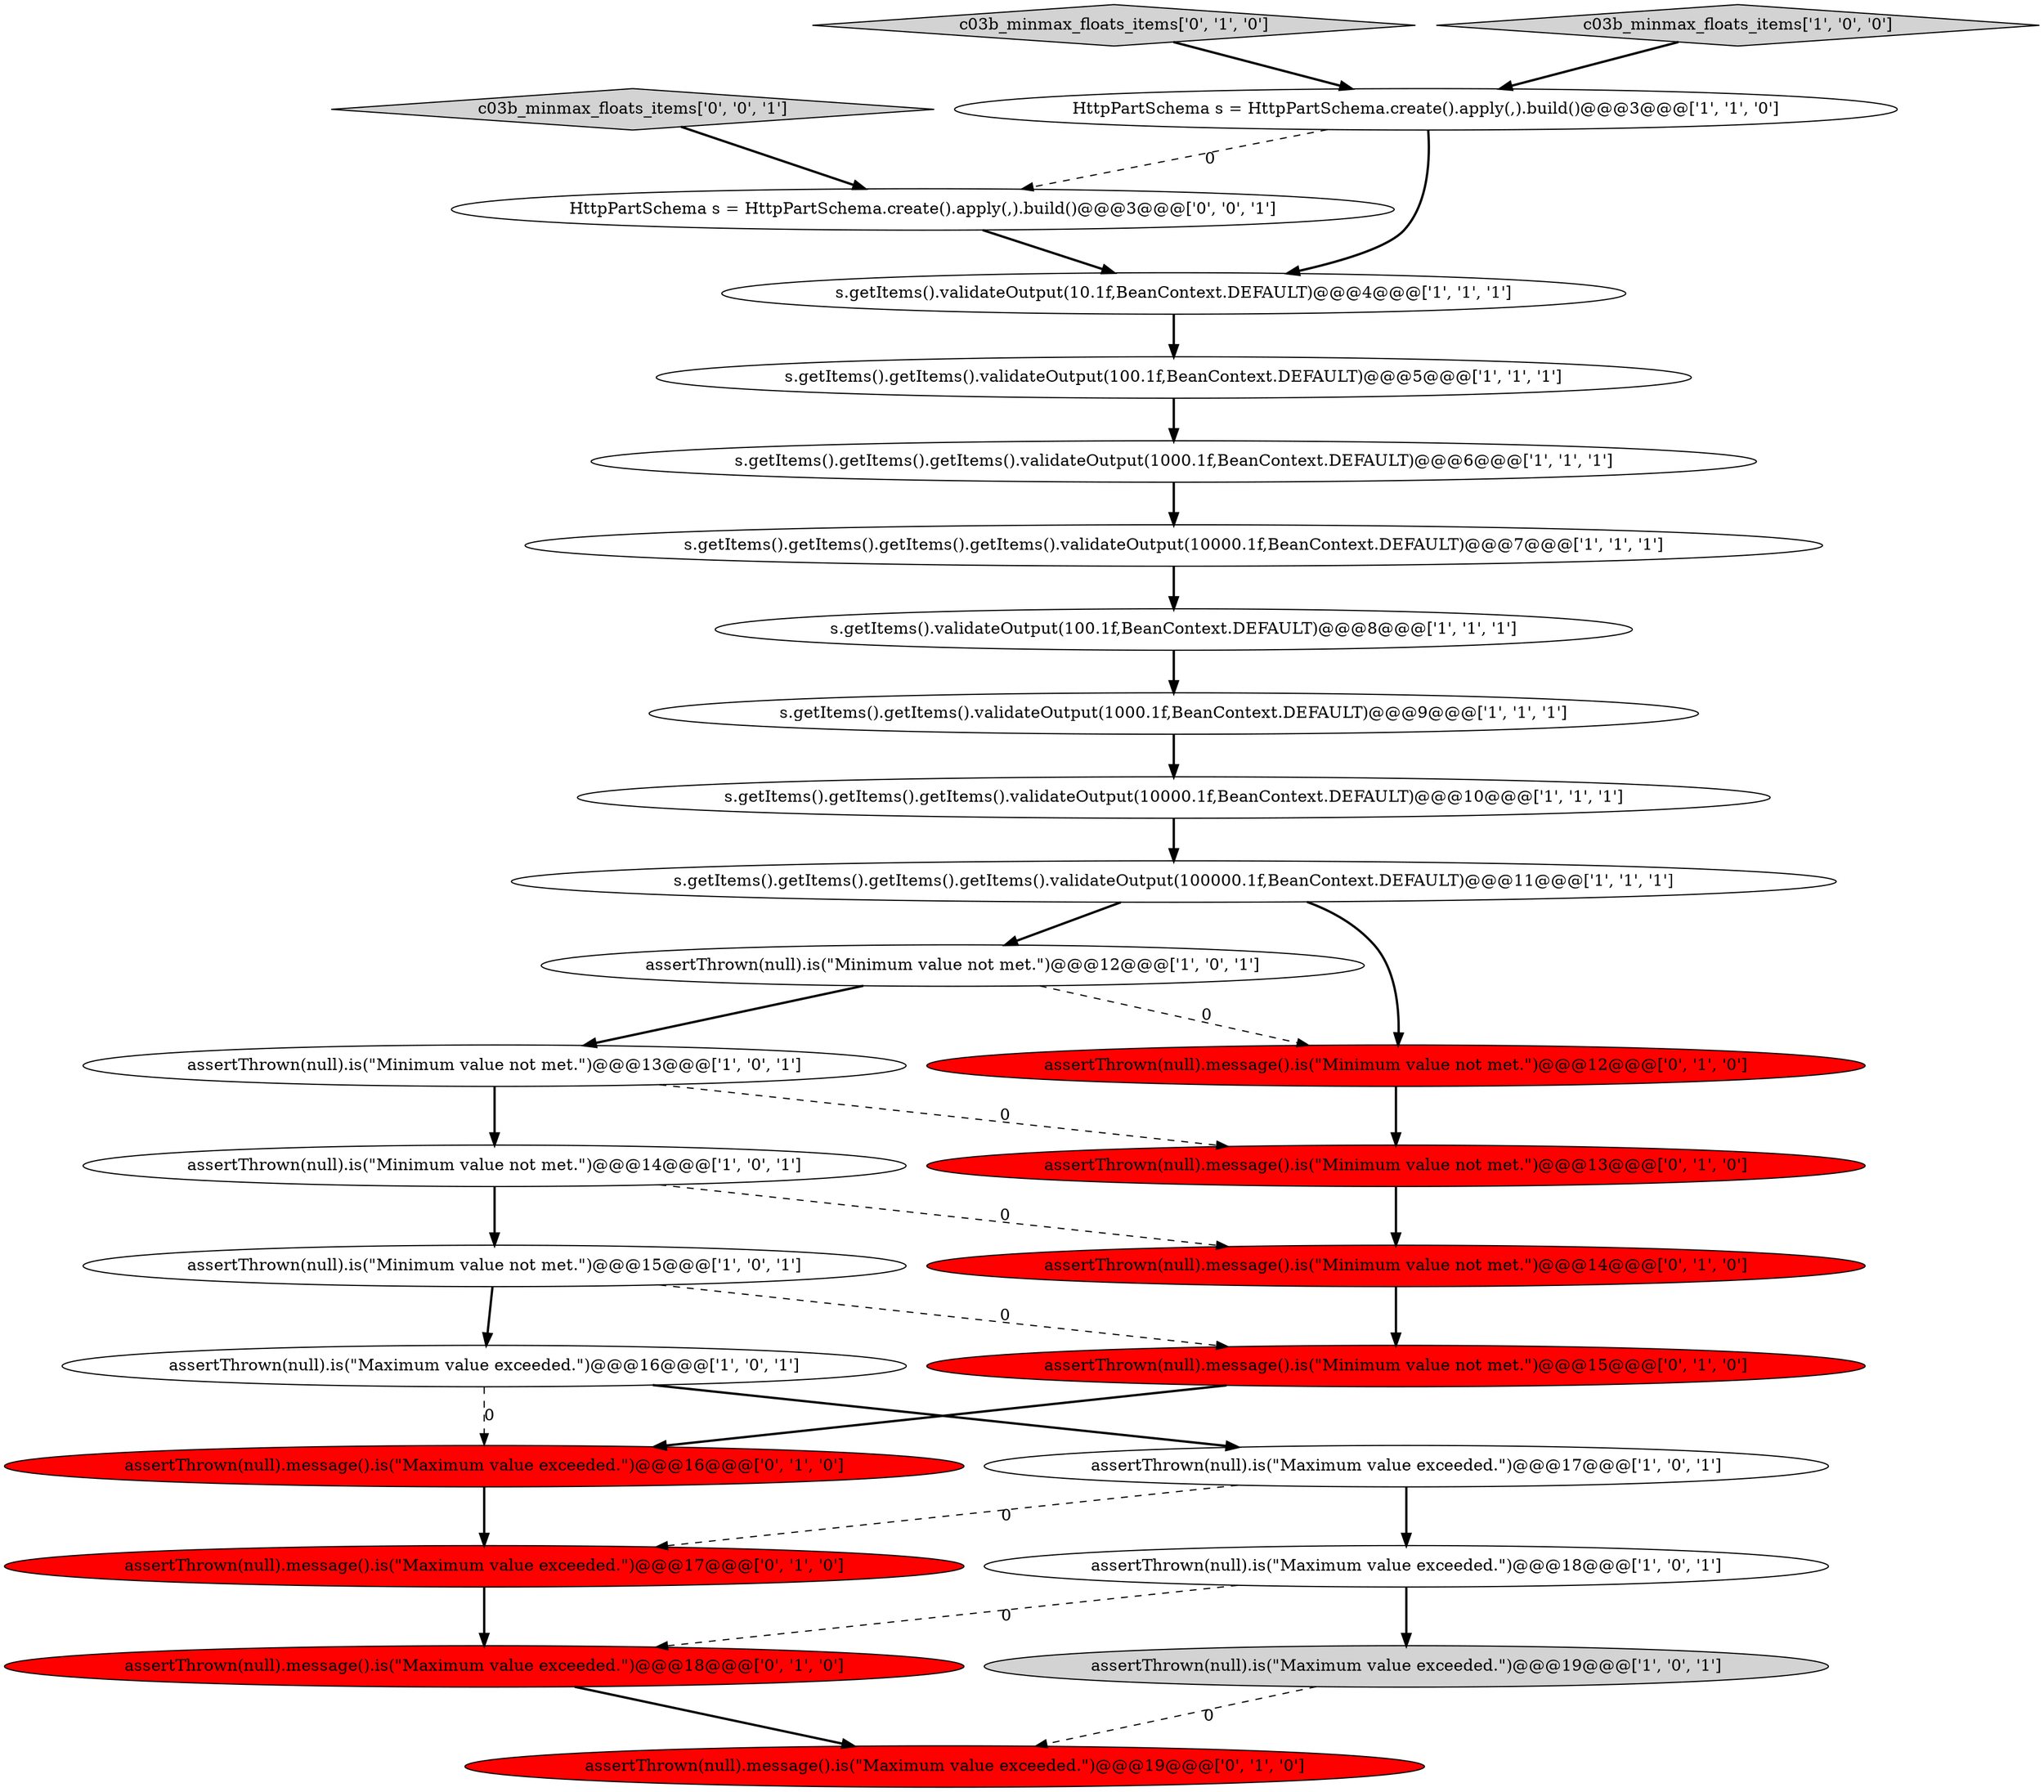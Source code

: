 digraph {
11 [style = filled, label = "s.getItems().getItems().getItems().getItems().validateOutput(100000.1f,BeanContext.DEFAULT)@@@11@@@['1', '1', '1']", fillcolor = white, shape = ellipse image = "AAA0AAABBB1BBB"];
27 [style = filled, label = "HttpPartSchema s = HttpPartSchema.create().apply(,).build()@@@3@@@['0', '0', '1']", fillcolor = white, shape = ellipse image = "AAA0AAABBB3BBB"];
1 [style = filled, label = "assertThrown(null).is(\"Minimum value not met.\")@@@13@@@['1', '0', '1']", fillcolor = white, shape = ellipse image = "AAA0AAABBB1BBB"];
26 [style = filled, label = "assertThrown(null).message().is(\"Maximum value exceeded.\")@@@16@@@['0', '1', '0']", fillcolor = red, shape = ellipse image = "AAA1AAABBB2BBB"];
0 [style = filled, label = "assertThrown(null).is(\"Maximum value exceeded.\")@@@17@@@['1', '0', '1']", fillcolor = white, shape = ellipse image = "AAA0AAABBB1BBB"];
14 [style = filled, label = "HttpPartSchema s = HttpPartSchema.create().apply(,).build()@@@3@@@['1', '1', '0']", fillcolor = white, shape = ellipse image = "AAA0AAABBB1BBB"];
4 [style = filled, label = "s.getItems().getItems().validateOutput(100.1f,BeanContext.DEFAULT)@@@5@@@['1', '1', '1']", fillcolor = white, shape = ellipse image = "AAA0AAABBB1BBB"];
8 [style = filled, label = "s.getItems().validateOutput(10.1f,BeanContext.DEFAULT)@@@4@@@['1', '1', '1']", fillcolor = white, shape = ellipse image = "AAA0AAABBB1BBB"];
22 [style = filled, label = "assertThrown(null).message().is(\"Minimum value not met.\")@@@15@@@['0', '1', '0']", fillcolor = red, shape = ellipse image = "AAA1AAABBB2BBB"];
16 [style = filled, label = "assertThrown(null).is(\"Maximum value exceeded.\")@@@16@@@['1', '0', '1']", fillcolor = white, shape = ellipse image = "AAA0AAABBB1BBB"];
25 [style = filled, label = "assertThrown(null).message().is(\"Maximum value exceeded.\")@@@17@@@['0', '1', '0']", fillcolor = red, shape = ellipse image = "AAA1AAABBB2BBB"];
2 [style = filled, label = "assertThrown(null).is(\"Minimum value not met.\")@@@15@@@['1', '0', '1']", fillcolor = white, shape = ellipse image = "AAA0AAABBB1BBB"];
17 [style = filled, label = "s.getItems().getItems().getItems().validateOutput(1000.1f,BeanContext.DEFAULT)@@@6@@@['1', '1', '1']", fillcolor = white, shape = ellipse image = "AAA0AAABBB1BBB"];
28 [style = filled, label = "c03b_minmax_floats_items['0', '0', '1']", fillcolor = lightgray, shape = diamond image = "AAA0AAABBB3BBB"];
20 [style = filled, label = "assertThrown(null).message().is(\"Maximum value exceeded.\")@@@19@@@['0', '1', '0']", fillcolor = red, shape = ellipse image = "AAA1AAABBB2BBB"];
24 [style = filled, label = "c03b_minmax_floats_items['0', '1', '0']", fillcolor = lightgray, shape = diamond image = "AAA0AAABBB2BBB"];
6 [style = filled, label = "s.getItems().getItems().getItems().validateOutput(10000.1f,BeanContext.DEFAULT)@@@10@@@['1', '1', '1']", fillcolor = white, shape = ellipse image = "AAA0AAABBB1BBB"];
18 [style = filled, label = "assertThrown(null).message().is(\"Minimum value not met.\")@@@13@@@['0', '1', '0']", fillcolor = red, shape = ellipse image = "AAA1AAABBB2BBB"];
5 [style = filled, label = "assertThrown(null).is(\"Minimum value not met.\")@@@12@@@['1', '0', '1']", fillcolor = white, shape = ellipse image = "AAA0AAABBB1BBB"];
19 [style = filled, label = "assertThrown(null).message().is(\"Minimum value not met.\")@@@14@@@['0', '1', '0']", fillcolor = red, shape = ellipse image = "AAA1AAABBB2BBB"];
13 [style = filled, label = "c03b_minmax_floats_items['1', '0', '0']", fillcolor = lightgray, shape = diamond image = "AAA0AAABBB1BBB"];
10 [style = filled, label = "s.getItems().validateOutput(100.1f,BeanContext.DEFAULT)@@@8@@@['1', '1', '1']", fillcolor = white, shape = ellipse image = "AAA0AAABBB1BBB"];
21 [style = filled, label = "assertThrown(null).message().is(\"Maximum value exceeded.\")@@@18@@@['0', '1', '0']", fillcolor = red, shape = ellipse image = "AAA1AAABBB2BBB"];
12 [style = filled, label = "s.getItems().getItems().getItems().getItems().validateOutput(10000.1f,BeanContext.DEFAULT)@@@7@@@['1', '1', '1']", fillcolor = white, shape = ellipse image = "AAA0AAABBB1BBB"];
15 [style = filled, label = "assertThrown(null).is(\"Minimum value not met.\")@@@14@@@['1', '0', '1']", fillcolor = white, shape = ellipse image = "AAA0AAABBB1BBB"];
7 [style = filled, label = "assertThrown(null).is(\"Maximum value exceeded.\")@@@18@@@['1', '0', '1']", fillcolor = white, shape = ellipse image = "AAA0AAABBB1BBB"];
23 [style = filled, label = "assertThrown(null).message().is(\"Minimum value not met.\")@@@12@@@['0', '1', '0']", fillcolor = red, shape = ellipse image = "AAA1AAABBB2BBB"];
3 [style = filled, label = "assertThrown(null).is(\"Maximum value exceeded.\")@@@19@@@['1', '0', '1']", fillcolor = lightgray, shape = ellipse image = "AAA0AAABBB1BBB"];
9 [style = filled, label = "s.getItems().getItems().validateOutput(1000.1f,BeanContext.DEFAULT)@@@9@@@['1', '1', '1']", fillcolor = white, shape = ellipse image = "AAA0AAABBB1BBB"];
22->26 [style = bold, label=""];
15->2 [style = bold, label=""];
16->0 [style = bold, label=""];
7->21 [style = dashed, label="0"];
4->17 [style = bold, label=""];
5->23 [style = dashed, label="0"];
1->15 [style = bold, label=""];
26->25 [style = bold, label=""];
18->19 [style = bold, label=""];
1->18 [style = dashed, label="0"];
15->19 [style = dashed, label="0"];
14->27 [style = dashed, label="0"];
7->3 [style = bold, label=""];
9->6 [style = bold, label=""];
24->14 [style = bold, label=""];
0->7 [style = bold, label=""];
16->26 [style = dashed, label="0"];
5->1 [style = bold, label=""];
11->5 [style = bold, label=""];
17->12 [style = bold, label=""];
12->10 [style = bold, label=""];
21->20 [style = bold, label=""];
0->25 [style = dashed, label="0"];
6->11 [style = bold, label=""];
3->20 [style = dashed, label="0"];
14->8 [style = bold, label=""];
10->9 [style = bold, label=""];
28->27 [style = bold, label=""];
8->4 [style = bold, label=""];
2->22 [style = dashed, label="0"];
11->23 [style = bold, label=""];
13->14 [style = bold, label=""];
19->22 [style = bold, label=""];
23->18 [style = bold, label=""];
27->8 [style = bold, label=""];
25->21 [style = bold, label=""];
2->16 [style = bold, label=""];
}

